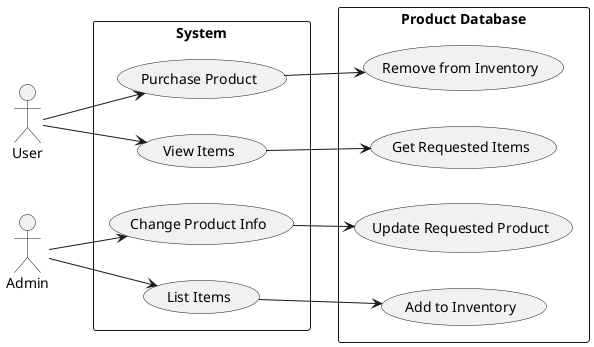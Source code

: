 @startuml productDatabase
left to right direction
actor User as u
actor Admin as a
rectangle "System" as sys {
    (Purchase Product)
    (View Items)
    (Change Product Info)
    (List Items)
}
rectangle "Product Database" as pd {
    (Remove from Inventory)
    (Get Requested Items)
    (Update Requested Product)
    (Add to Inventory)
}

u --> (Purchase Product)
u --> (View Items)
a --> (Change Product Info)
a --> (List Items)
(Purchase Product) --> (Remove from Inventory)
(View Items) --> (Get Requested Items)
(Change Product Info) --> (Update Requested Product)
(List Items) --> (Add to Inventory)
